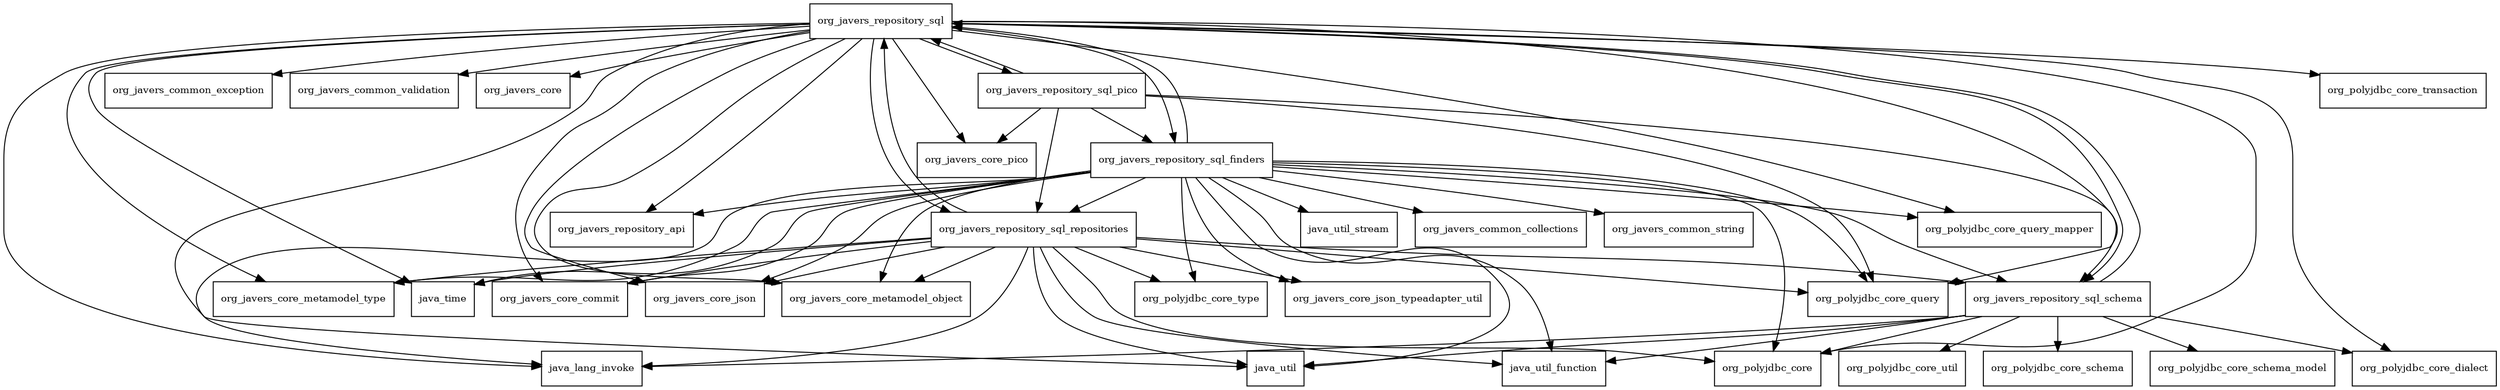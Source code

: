 digraph javers_persistence_sql_3_11_6_package_dependencies {
  node [shape = box, fontsize=10.0];
  org_javers_repository_sql -> java_lang_invoke;
  org_javers_repository_sql -> java_time;
  org_javers_repository_sql -> java_util;
  org_javers_repository_sql -> org_javers_common_exception;
  org_javers_repository_sql -> org_javers_common_validation;
  org_javers_repository_sql -> org_javers_core;
  org_javers_repository_sql -> org_javers_core_commit;
  org_javers_repository_sql -> org_javers_core_json;
  org_javers_repository_sql -> org_javers_core_metamodel_object;
  org_javers_repository_sql -> org_javers_core_metamodel_type;
  org_javers_repository_sql -> org_javers_core_pico;
  org_javers_repository_sql -> org_javers_repository_api;
  org_javers_repository_sql -> org_javers_repository_sql_finders;
  org_javers_repository_sql -> org_javers_repository_sql_pico;
  org_javers_repository_sql -> org_javers_repository_sql_repositories;
  org_javers_repository_sql -> org_javers_repository_sql_schema;
  org_javers_repository_sql -> org_polyjdbc_core;
  org_javers_repository_sql -> org_polyjdbc_core_dialect;
  org_javers_repository_sql -> org_polyjdbc_core_query;
  org_javers_repository_sql -> org_polyjdbc_core_query_mapper;
  org_javers_repository_sql -> org_polyjdbc_core_transaction;
  org_javers_repository_sql_finders -> java_lang_invoke;
  org_javers_repository_sql_finders -> java_time;
  org_javers_repository_sql_finders -> java_util;
  org_javers_repository_sql_finders -> java_util_function;
  org_javers_repository_sql_finders -> java_util_stream;
  org_javers_repository_sql_finders -> org_javers_common_collections;
  org_javers_repository_sql_finders -> org_javers_common_string;
  org_javers_repository_sql_finders -> org_javers_core_commit;
  org_javers_repository_sql_finders -> org_javers_core_json;
  org_javers_repository_sql_finders -> org_javers_core_json_typeadapter_util;
  org_javers_repository_sql_finders -> org_javers_core_metamodel_object;
  org_javers_repository_sql_finders -> org_javers_core_metamodel_type;
  org_javers_repository_sql_finders -> org_javers_repository_api;
  org_javers_repository_sql_finders -> org_javers_repository_sql;
  org_javers_repository_sql_finders -> org_javers_repository_sql_repositories;
  org_javers_repository_sql_finders -> org_javers_repository_sql_schema;
  org_javers_repository_sql_finders -> org_polyjdbc_core;
  org_javers_repository_sql_finders -> org_polyjdbc_core_query;
  org_javers_repository_sql_finders -> org_polyjdbc_core_query_mapper;
  org_javers_repository_sql_finders -> org_polyjdbc_core_type;
  org_javers_repository_sql_pico -> org_javers_core_pico;
  org_javers_repository_sql_pico -> org_javers_repository_sql;
  org_javers_repository_sql_pico -> org_javers_repository_sql_finders;
  org_javers_repository_sql_pico -> org_javers_repository_sql_repositories;
  org_javers_repository_sql_pico -> org_javers_repository_sql_schema;
  org_javers_repository_sql_pico -> org_polyjdbc_core_query;
  org_javers_repository_sql_repositories -> java_lang_invoke;
  org_javers_repository_sql_repositories -> java_time;
  org_javers_repository_sql_repositories -> java_util;
  org_javers_repository_sql_repositories -> java_util_function;
  org_javers_repository_sql_repositories -> org_javers_core_commit;
  org_javers_repository_sql_repositories -> org_javers_core_json;
  org_javers_repository_sql_repositories -> org_javers_core_json_typeadapter_util;
  org_javers_repository_sql_repositories -> org_javers_core_metamodel_object;
  org_javers_repository_sql_repositories -> org_javers_core_metamodel_type;
  org_javers_repository_sql_repositories -> org_javers_repository_sql;
  org_javers_repository_sql_repositories -> org_javers_repository_sql_schema;
  org_javers_repository_sql_repositories -> org_polyjdbc_core;
  org_javers_repository_sql_repositories -> org_polyjdbc_core_query;
  org_javers_repository_sql_repositories -> org_polyjdbc_core_type;
  org_javers_repository_sql_schema -> java_lang_invoke;
  org_javers_repository_sql_schema -> java_util;
  org_javers_repository_sql_schema -> java_util_function;
  org_javers_repository_sql_schema -> org_javers_repository_sql;
  org_javers_repository_sql_schema -> org_polyjdbc_core;
  org_javers_repository_sql_schema -> org_polyjdbc_core_dialect;
  org_javers_repository_sql_schema -> org_polyjdbc_core_schema;
  org_javers_repository_sql_schema -> org_polyjdbc_core_schema_model;
  org_javers_repository_sql_schema -> org_polyjdbc_core_util;
}
